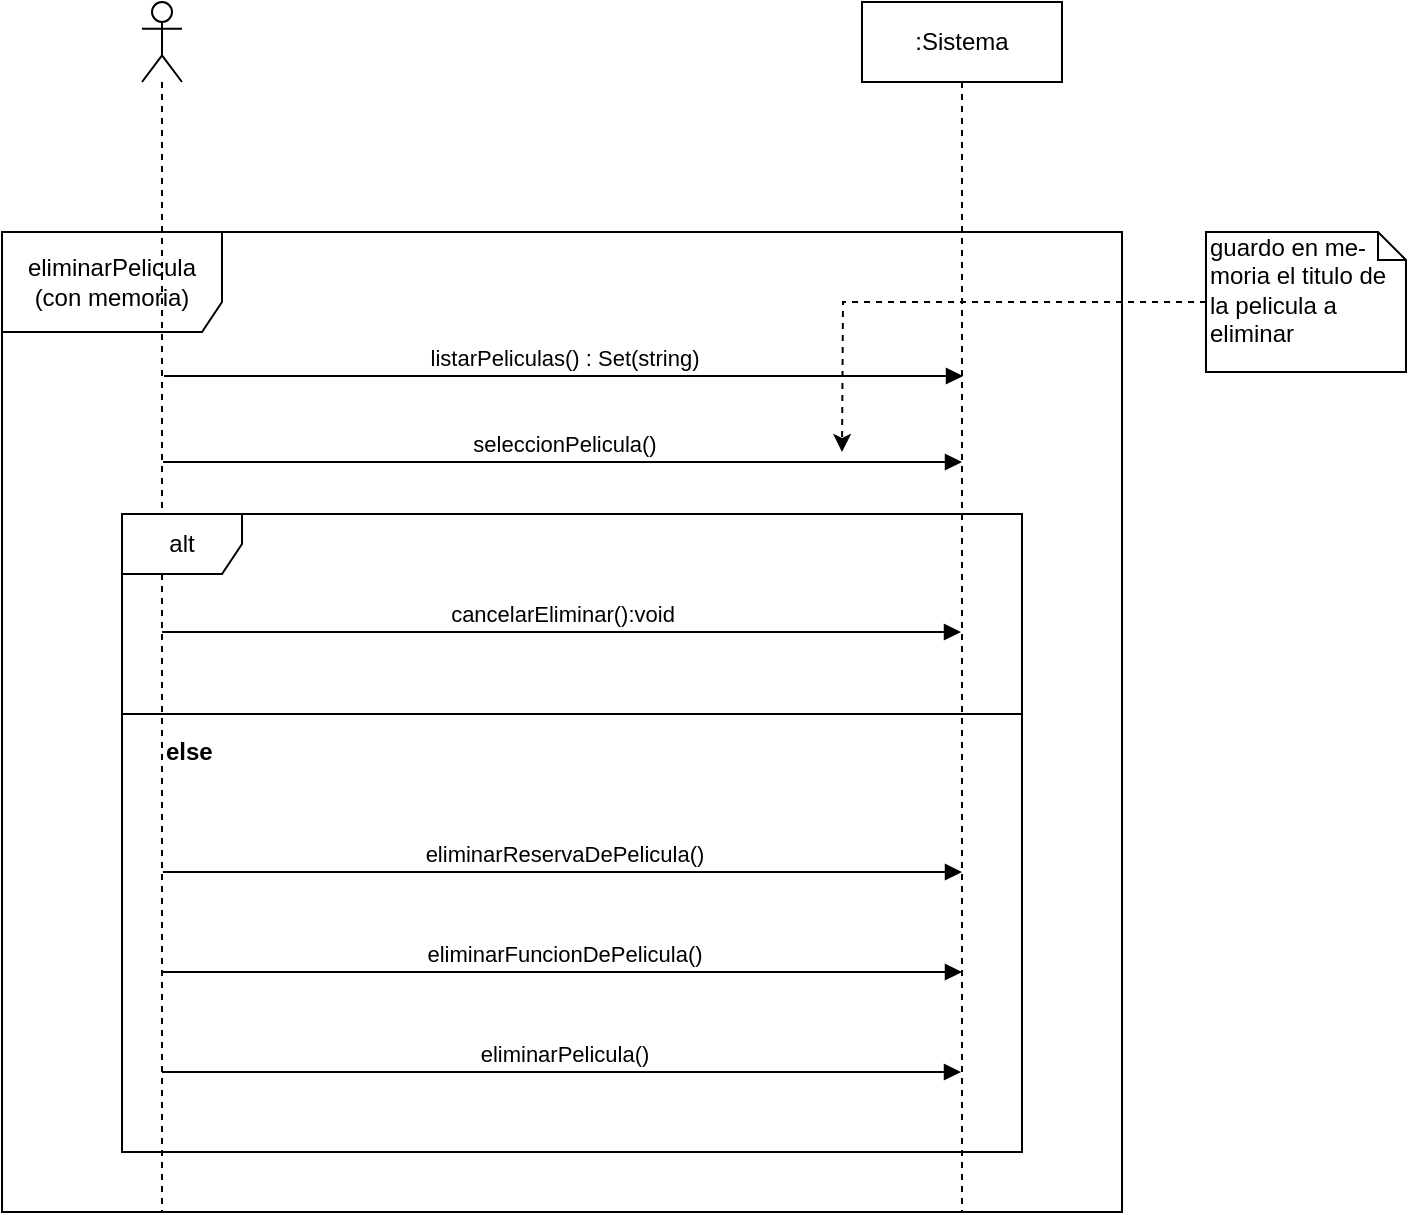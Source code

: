 <mxfile version="10.6.6" type="google"><diagram id="qYc_sKpwOR1J0QVoGpXh" name="Page-1"><mxGraphModel dx="1188" dy="699" grid="1" gridSize="10" guides="1" tooltips="1" connect="1" arrows="1" fold="1" page="1" pageScale="1" pageWidth="1654" pageHeight="1169" math="0" shadow="0"><root><mxCell id="0"/><mxCell id="1" parent="0"/><mxCell id="QoquJSyv4gwYdU70BhmZ-1" value="&lt;div&gt;eliminarPelicula&lt;/div&gt;&lt;div&gt;(con memoria)&lt;br&gt;&lt;/div&gt;" style="shape=umlFrame;whiteSpace=wrap;html=1;width=110;height=50;" vertex="1" parent="1"><mxGeometry x="210" y="170" width="560" height="490" as="geometry"/></mxCell><mxCell id="QoquJSyv4gwYdU70BhmZ-2" value="" style="shape=umlLifeline;participant=umlActor;perimeter=lifelinePerimeter;whiteSpace=wrap;html=1;container=1;collapsible=0;recursiveResize=0;verticalAlign=top;spacingTop=36;labelBackgroundColor=#ffffff;outlineConnect=0;" vertex="1" parent="1"><mxGeometry x="280" y="55" width="20" height="605" as="geometry"/></mxCell><mxCell id="QoquJSyv4gwYdU70BhmZ-5" value=":Sistema" style="shape=umlLifeline;perimeter=lifelinePerimeter;whiteSpace=wrap;html=1;container=1;collapsible=0;recursiveResize=0;outlineConnect=0;" vertex="1" parent="1"><mxGeometry x="640" y="55" width="100" height="605" as="geometry"/></mxCell><mxCell id="QoquJSyv4gwYdU70BhmZ-6" value="listarPeliculas() : Set(string)" style="html=1;verticalAlign=bottom;endArrow=block;" edge="1" parent="1"><mxGeometry width="80" relative="1" as="geometry"><mxPoint x="291" y="242" as="sourcePoint"/><mxPoint x="690.5" y="242" as="targetPoint"/></mxGeometry></mxCell><mxCell id="QoquJSyv4gwYdU70BhmZ-12" value="alt" style="shape=umlFrame;whiteSpace=wrap;html=1;" vertex="1" parent="1"><mxGeometry x="270" y="311" width="450" height="319" as="geometry"/></mxCell><mxCell id="QoquJSyv4gwYdU70BhmZ-13" value="" style="line;strokeWidth=1;fillColor=none;align=left;verticalAlign=middle;spacingTop=-1;spacingLeft=3;spacingRight=3;rotatable=0;labelPosition=right;points=[];portConstraint=eastwest;" vertex="1" parent="1"><mxGeometry x="270" y="407" width="450" height="8" as="geometry"/></mxCell><mxCell id="QoquJSyv4gwYdU70BhmZ-14" value="cancelarEliminar():void" style="html=1;verticalAlign=bottom;endArrow=block;" edge="1" parent="1"><mxGeometry width="80" relative="1" as="geometry"><mxPoint x="290" y="370" as="sourcePoint"/><mxPoint x="689.5" y="370" as="targetPoint"/></mxGeometry></mxCell><mxCell id="QoquJSyv4gwYdU70BhmZ-15" value="seleccionPelicula()" style="html=1;verticalAlign=bottom;endArrow=block;" edge="1" parent="1"><mxGeometry x="-0.001" width="80" relative="1" as="geometry"><mxPoint x="290.5" y="285" as="sourcePoint"/><mxPoint x="690" y="285" as="targetPoint"/><mxPoint x="1" as="offset"/></mxGeometry></mxCell><mxCell id="QoquJSyv4gwYdU70BhmZ-17" value="" style="edgeStyle=orthogonalEdgeStyle;rounded=0;orthogonalLoop=1;jettySize=auto;html=1;dashed=1;" edge="1" parent="1" source="QoquJSyv4gwYdU70BhmZ-16"><mxGeometry relative="1" as="geometry"><mxPoint x="630" y="280" as="targetPoint"/></mxGeometry></mxCell><mxCell id="QoquJSyv4gwYdU70BhmZ-16" value="&lt;div&gt;guardo en me-&lt;/div&gt;&lt;div&gt;moria el titulo de la pelicula a eliminar&lt;br&gt;&lt;/div&gt;" style="shape=note;whiteSpace=wrap;html=1;size=14;verticalAlign=top;align=left;spacingTop=-6;" vertex="1" parent="1"><mxGeometry x="812" y="170" width="100" height="70" as="geometry"/></mxCell><mxCell id="QoquJSyv4gwYdU70BhmZ-18" value="&lt;b&gt;else&lt;/b&gt;" style="text;html=1;resizable=0;points=[];autosize=1;align=left;verticalAlign=top;spacingTop=-4;" vertex="1" parent="1"><mxGeometry x="290" y="420" width="40" height="20" as="geometry"/></mxCell><mxCell id="QoquJSyv4gwYdU70BhmZ-19" value="eliminarPelicula()" style="html=1;verticalAlign=bottom;endArrow=block;" edge="1" parent="1"><mxGeometry x="-0.001" width="80" relative="1" as="geometry"><mxPoint x="290" y="590" as="sourcePoint"/><mxPoint x="689.5" y="590" as="targetPoint"/><mxPoint x="1" as="offset"/></mxGeometry></mxCell><mxCell id="QoquJSyv4gwYdU70BhmZ-20" value="eliminarReservaDePelicula()" style="html=1;verticalAlign=bottom;endArrow=block;" edge="1" parent="1"><mxGeometry x="-0.001" width="80" relative="1" as="geometry"><mxPoint x="290.5" y="490" as="sourcePoint"/><mxPoint x="690" y="490" as="targetPoint"/><mxPoint x="1" as="offset"/></mxGeometry></mxCell><mxCell id="QoquJSyv4gwYdU70BhmZ-21" value="eliminarFuncionDePelicula()" style="html=1;verticalAlign=bottom;endArrow=block;" edge="1" parent="1"><mxGeometry x="-0.001" width="80" relative="1" as="geometry"><mxPoint x="290.5" y="540" as="sourcePoint"/><mxPoint x="690" y="540" as="targetPoint"/><mxPoint x="1" as="offset"/></mxGeometry></mxCell></root></mxGraphModel></diagram></mxfile>